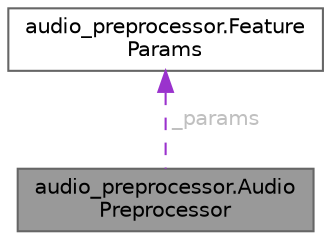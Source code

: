 digraph "audio_preprocessor.AudioPreprocessor"
{
 // LATEX_PDF_SIZE
  bgcolor="transparent";
  edge [fontname=Helvetica,fontsize=10,labelfontname=Helvetica,labelfontsize=10];
  node [fontname=Helvetica,fontsize=10,shape=box,height=0.2,width=0.4];
  Node1 [id="Node000001",label="audio_preprocessor.Audio\lPreprocessor",height=0.2,width=0.4,color="gray40", fillcolor="grey60", style="filled", fontcolor="black",tooltip=" "];
  Node2 -> Node1 [id="edge2_Node000001_Node000002",dir="back",color="darkorchid3",style="dashed",tooltip=" ",label=" _params",fontcolor="grey" ];
  Node2 [id="Node000002",label="audio_preprocessor.Feature\lParams",height=0.2,width=0.4,color="gray40", fillcolor="white", style="filled",URL="$classaudio__preprocessor_1_1_feature_params.html",tooltip=" "];
}
